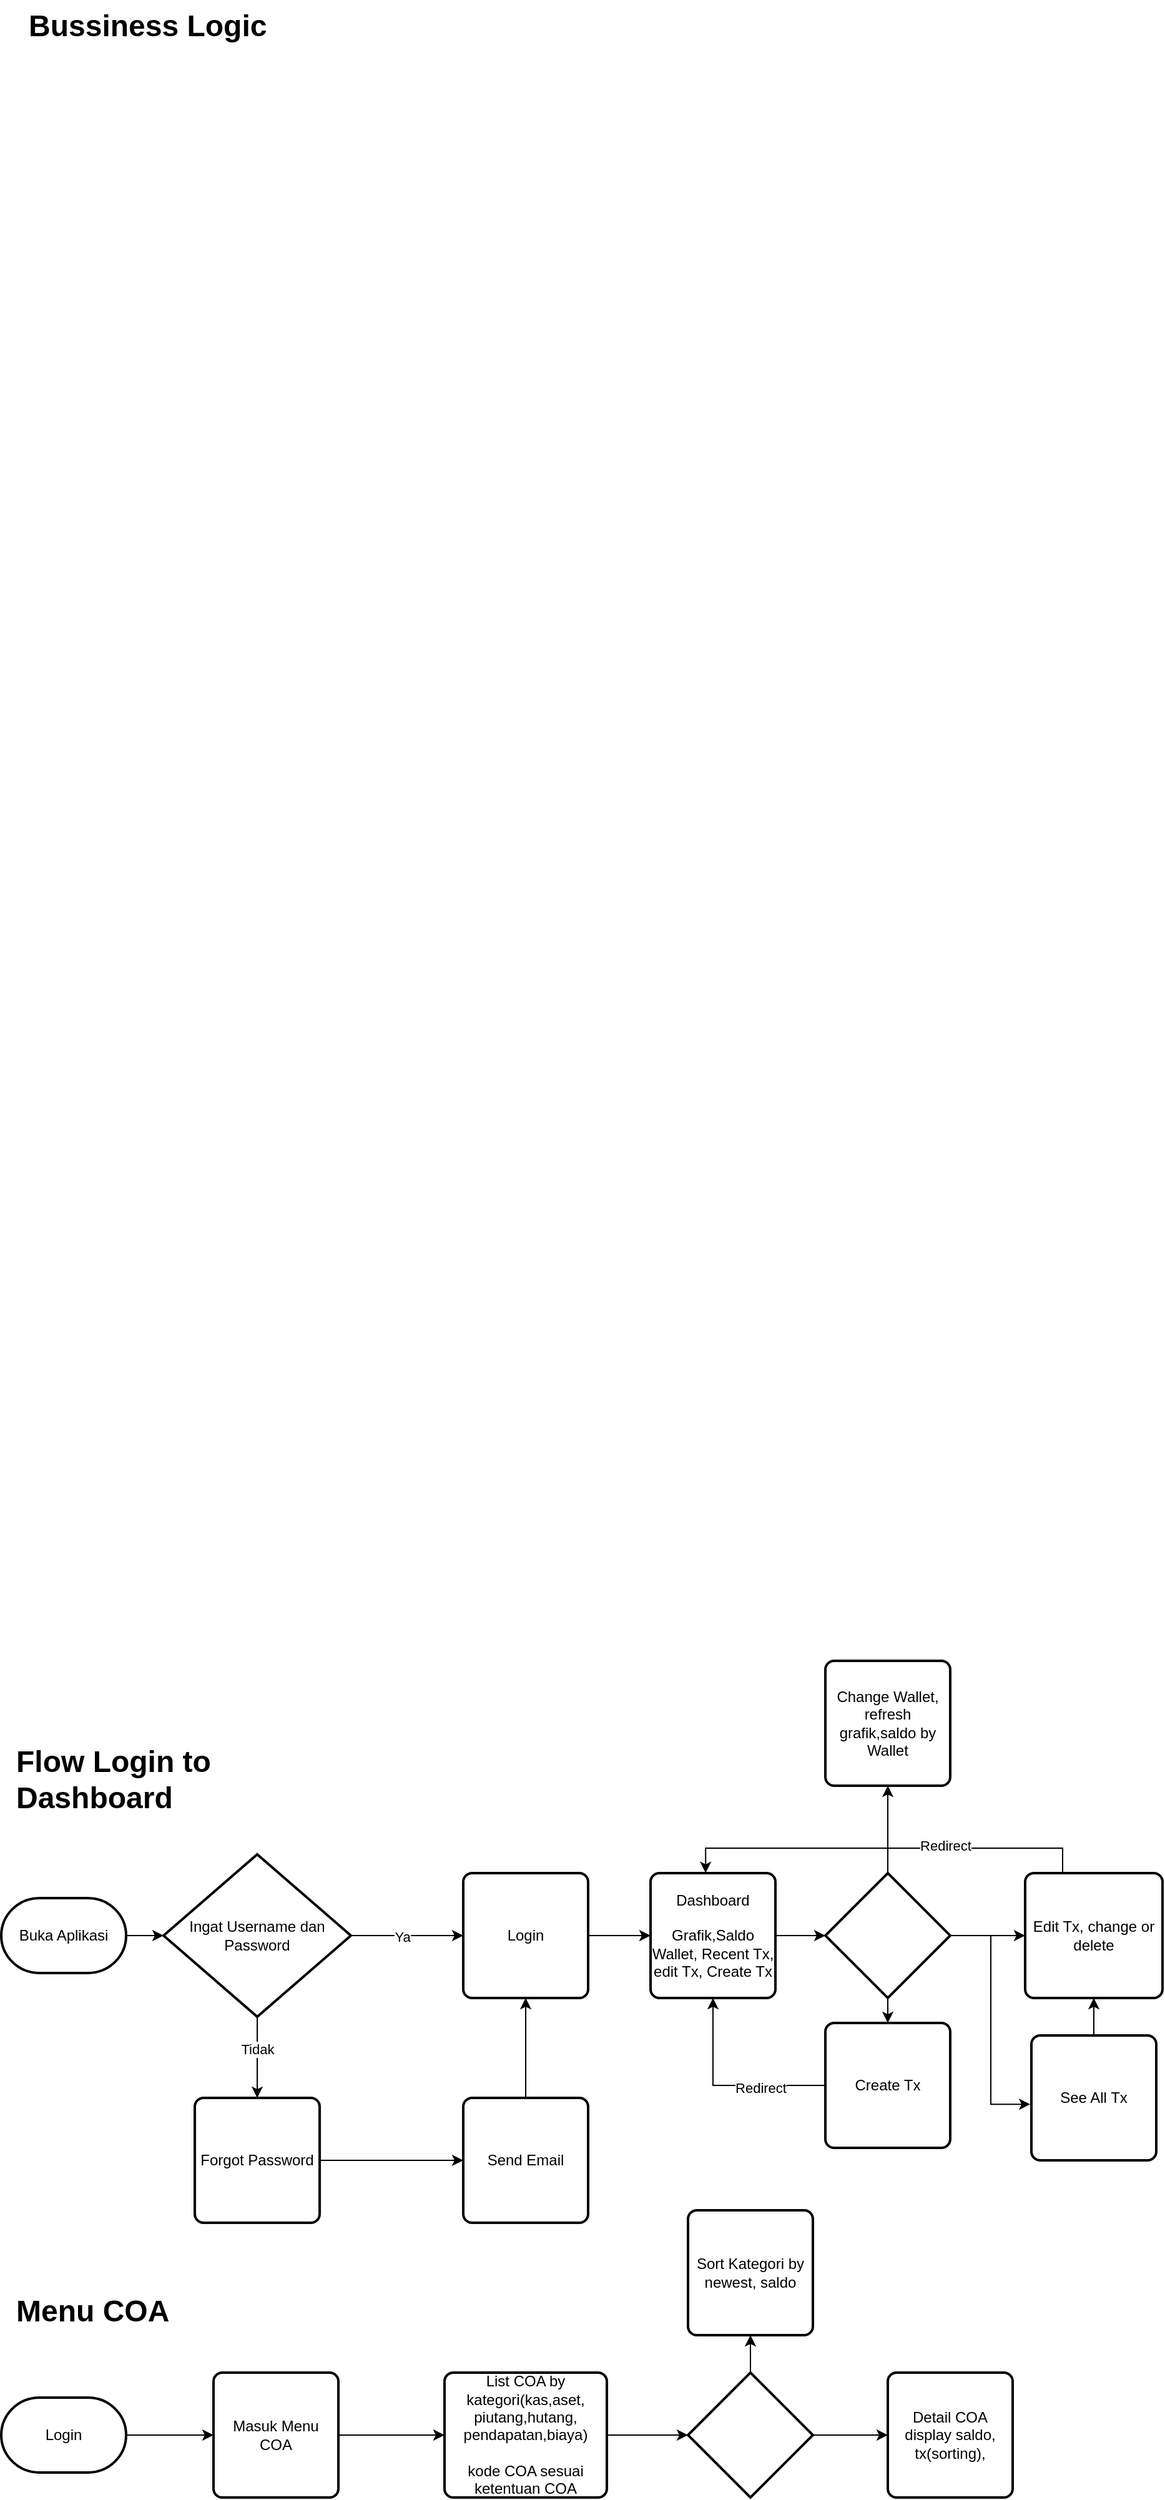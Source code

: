 <mxfile version="24.8.3">
  <diagram name="Page-1" id="gzJAD56kAiwO04HS4EMw">
    <mxGraphModel dx="2143" dy="2303" grid="1" gridSize="10" guides="1" tooltips="1" connect="1" arrows="1" fold="1" page="1" pageScale="1" pageWidth="850" pageHeight="1100" math="0" shadow="0">
      <root>
        <mxCell id="0" />
        <mxCell id="1" parent="0" />
        <mxCell id="K7OqC9K3xR3CRMO9uCll-3" value="" style="edgeStyle=orthogonalEdgeStyle;rounded=0;orthogonalLoop=1;jettySize=auto;html=1;" parent="1" source="K7OqC9K3xR3CRMO9uCll-1" target="K7OqC9K3xR3CRMO9uCll-2" edge="1">
          <mxGeometry relative="1" as="geometry" />
        </mxCell>
        <mxCell id="K7OqC9K3xR3CRMO9uCll-1" value="Buka Aplikasi" style="strokeWidth=2;html=1;shape=mxgraph.flowchart.terminator;whiteSpace=wrap;" parent="1" vertex="1">
          <mxGeometry x="20" y="460" width="100" height="60" as="geometry" />
        </mxCell>
        <mxCell id="K7OqC9K3xR3CRMO9uCll-5" value="" style="edgeStyle=orthogonalEdgeStyle;rounded=0;orthogonalLoop=1;jettySize=auto;html=1;" parent="1" source="K7OqC9K3xR3CRMO9uCll-2" target="K7OqC9K3xR3CRMO9uCll-4" edge="1">
          <mxGeometry relative="1" as="geometry" />
        </mxCell>
        <mxCell id="K7OqC9K3xR3CRMO9uCll-6" value="Ya" style="edgeLabel;html=1;align=center;verticalAlign=middle;resizable=0;points=[];" parent="K7OqC9K3xR3CRMO9uCll-5" vertex="1" connectable="0">
          <mxGeometry x="-0.093" y="-1" relative="1" as="geometry">
            <mxPoint as="offset" />
          </mxGeometry>
        </mxCell>
        <mxCell id="K7OqC9K3xR3CRMO9uCll-13" value="" style="edgeStyle=orthogonalEdgeStyle;rounded=0;orthogonalLoop=1;jettySize=auto;html=1;" parent="1" source="K7OqC9K3xR3CRMO9uCll-2" target="K7OqC9K3xR3CRMO9uCll-7" edge="1">
          <mxGeometry relative="1" as="geometry" />
        </mxCell>
        <mxCell id="K7OqC9K3xR3CRMO9uCll-14" value="Tidak" style="edgeLabel;html=1;align=center;verticalAlign=middle;resizable=0;points=[];" parent="K7OqC9K3xR3CRMO9uCll-13" vertex="1" connectable="0">
          <mxGeometry x="-0.219" relative="1" as="geometry">
            <mxPoint as="offset" />
          </mxGeometry>
        </mxCell>
        <mxCell id="K7OqC9K3xR3CRMO9uCll-2" value="Ingat Username dan Password" style="strokeWidth=2;html=1;shape=mxgraph.flowchart.decision;whiteSpace=wrap;" parent="1" vertex="1">
          <mxGeometry x="150" y="425" width="150" height="130" as="geometry" />
        </mxCell>
        <mxCell id="K7OqC9K3xR3CRMO9uCll-11" value="" style="edgeStyle=orthogonalEdgeStyle;rounded=0;orthogonalLoop=1;jettySize=auto;html=1;" parent="1" source="K7OqC9K3xR3CRMO9uCll-4" target="K7OqC9K3xR3CRMO9uCll-10" edge="1">
          <mxGeometry relative="1" as="geometry" />
        </mxCell>
        <mxCell id="K7OqC9K3xR3CRMO9uCll-4" value="Login" style="rounded=1;whiteSpace=wrap;html=1;absoluteArcSize=1;arcSize=14;strokeWidth=2;" parent="1" vertex="1">
          <mxGeometry x="390" y="440" width="100" height="100" as="geometry" />
        </mxCell>
        <mxCell id="K7OqC9K3xR3CRMO9uCll-15" value="" style="edgeStyle=orthogonalEdgeStyle;rounded=0;orthogonalLoop=1;jettySize=auto;html=1;" parent="1" source="K7OqC9K3xR3CRMO9uCll-7" target="K7OqC9K3xR3CRMO9uCll-12" edge="1">
          <mxGeometry relative="1" as="geometry" />
        </mxCell>
        <mxCell id="K7OqC9K3xR3CRMO9uCll-7" value="Forgot Password" style="rounded=1;whiteSpace=wrap;html=1;absoluteArcSize=1;arcSize=14;strokeWidth=2;" parent="1" vertex="1">
          <mxGeometry x="175" y="620" width="100" height="100" as="geometry" />
        </mxCell>
        <mxCell id="K7OqC9K3xR3CRMO9uCll-18" value="" style="edgeStyle=orthogonalEdgeStyle;rounded=0;orthogonalLoop=1;jettySize=auto;html=1;" parent="1" source="K7OqC9K3xR3CRMO9uCll-10" target="K7OqC9K3xR3CRMO9uCll-17" edge="1">
          <mxGeometry relative="1" as="geometry" />
        </mxCell>
        <mxCell id="K7OqC9K3xR3CRMO9uCll-10" value="Dashboard&lt;div&gt;&lt;br&gt;&lt;/div&gt;&lt;div&gt;Grafik,Saldo Wallet, Recent Tx, edit Tx, Create Tx&lt;/div&gt;" style="rounded=1;whiteSpace=wrap;html=1;absoluteArcSize=1;arcSize=14;strokeWidth=2;" parent="1" vertex="1">
          <mxGeometry x="540" y="440" width="100" height="100" as="geometry" />
        </mxCell>
        <mxCell id="K7OqC9K3xR3CRMO9uCll-16" style="edgeStyle=orthogonalEdgeStyle;rounded=0;orthogonalLoop=1;jettySize=auto;html=1;" parent="1" source="K7OqC9K3xR3CRMO9uCll-12" target="K7OqC9K3xR3CRMO9uCll-4" edge="1">
          <mxGeometry relative="1" as="geometry" />
        </mxCell>
        <mxCell id="K7OqC9K3xR3CRMO9uCll-12" value="Send Email" style="rounded=1;whiteSpace=wrap;html=1;absoluteArcSize=1;arcSize=14;strokeWidth=2;" parent="1" vertex="1">
          <mxGeometry x="390" y="620" width="100" height="100" as="geometry" />
        </mxCell>
        <mxCell id="K7OqC9K3xR3CRMO9uCll-20" value="" style="edgeStyle=orthogonalEdgeStyle;rounded=0;orthogonalLoop=1;jettySize=auto;html=1;" parent="1" source="K7OqC9K3xR3CRMO9uCll-17" target="K7OqC9K3xR3CRMO9uCll-19" edge="1">
          <mxGeometry relative="1" as="geometry" />
        </mxCell>
        <mxCell id="K7OqC9K3xR3CRMO9uCll-22" value="" style="edgeStyle=orthogonalEdgeStyle;rounded=0;orthogonalLoop=1;jettySize=auto;html=1;" parent="1" source="K7OqC9K3xR3CRMO9uCll-17" target="K7OqC9K3xR3CRMO9uCll-21" edge="1">
          <mxGeometry relative="1" as="geometry" />
        </mxCell>
        <mxCell id="K7OqC9K3xR3CRMO9uCll-24" value="" style="edgeStyle=orthogonalEdgeStyle;rounded=0;orthogonalLoop=1;jettySize=auto;html=1;" parent="1" source="K7OqC9K3xR3CRMO9uCll-17" target="K7OqC9K3xR3CRMO9uCll-23" edge="1">
          <mxGeometry relative="1" as="geometry" />
        </mxCell>
        <mxCell id="K7OqC9K3xR3CRMO9uCll-17" value="" style="strokeWidth=2;html=1;shape=mxgraph.flowchart.decision;whiteSpace=wrap;" parent="1" vertex="1">
          <mxGeometry x="680" y="440" width="100" height="100" as="geometry" />
        </mxCell>
        <mxCell id="K7OqC9K3xR3CRMO9uCll-19" value="Change Wallet, refresh grafik,saldo by Wallet" style="rounded=1;whiteSpace=wrap;html=1;absoluteArcSize=1;arcSize=14;strokeWidth=2;" parent="1" vertex="1">
          <mxGeometry x="680" y="270" width="100" height="100" as="geometry" />
        </mxCell>
        <mxCell id="K7OqC9K3xR3CRMO9uCll-21" value="Edit Tx, change or delete" style="rounded=1;whiteSpace=wrap;html=1;absoluteArcSize=1;arcSize=14;strokeWidth=2;" parent="1" vertex="1">
          <mxGeometry x="840" y="440" width="110" height="100" as="geometry" />
        </mxCell>
        <mxCell id="K7OqC9K3xR3CRMO9uCll-25" style="edgeStyle=orthogonalEdgeStyle;rounded=0;orthogonalLoop=1;jettySize=auto;html=1;entryX=0.5;entryY=1;entryDx=0;entryDy=0;" parent="1" source="K7OqC9K3xR3CRMO9uCll-23" target="K7OqC9K3xR3CRMO9uCll-10" edge="1">
          <mxGeometry relative="1" as="geometry" />
        </mxCell>
        <mxCell id="K7OqC9K3xR3CRMO9uCll-28" value="Redirect" style="edgeLabel;html=1;align=center;verticalAlign=middle;resizable=0;points=[];" parent="K7OqC9K3xR3CRMO9uCll-25" vertex="1" connectable="0">
          <mxGeometry x="-0.344" y="2" relative="1" as="geometry">
            <mxPoint as="offset" />
          </mxGeometry>
        </mxCell>
        <mxCell id="K7OqC9K3xR3CRMO9uCll-23" value="Create Tx" style="rounded=1;whiteSpace=wrap;html=1;absoluteArcSize=1;arcSize=14;strokeWidth=2;" parent="1" vertex="1">
          <mxGeometry x="680" y="560" width="100" height="100" as="geometry" />
        </mxCell>
        <mxCell id="K7OqC9K3xR3CRMO9uCll-26" style="edgeStyle=orthogonalEdgeStyle;rounded=0;orthogonalLoop=1;jettySize=auto;html=1;entryX=0.441;entryY=-0.001;entryDx=0;entryDy=0;entryPerimeter=0;" parent="1" source="K7OqC9K3xR3CRMO9uCll-21" target="K7OqC9K3xR3CRMO9uCll-10" edge="1">
          <mxGeometry relative="1" as="geometry">
            <Array as="points">
              <mxPoint x="870" y="420" />
              <mxPoint x="584" y="420" />
            </Array>
          </mxGeometry>
        </mxCell>
        <mxCell id="K7OqC9K3xR3CRMO9uCll-27" value="Redirect" style="edgeLabel;html=1;align=center;verticalAlign=middle;resizable=0;points=[];" parent="K7OqC9K3xR3CRMO9uCll-26" vertex="1" connectable="0">
          <mxGeometry x="-0.298" y="-2" relative="1" as="geometry">
            <mxPoint as="offset" />
          </mxGeometry>
        </mxCell>
        <mxCell id="K7OqC9K3xR3CRMO9uCll-31" style="edgeStyle=orthogonalEdgeStyle;rounded=0;orthogonalLoop=1;jettySize=auto;html=1;" parent="1" source="K7OqC9K3xR3CRMO9uCll-29" target="K7OqC9K3xR3CRMO9uCll-21" edge="1">
          <mxGeometry relative="1" as="geometry" />
        </mxCell>
        <mxCell id="K7OqC9K3xR3CRMO9uCll-29" value="See All Tx" style="rounded=1;whiteSpace=wrap;html=1;absoluteArcSize=1;arcSize=14;strokeWidth=2;" parent="1" vertex="1">
          <mxGeometry x="845" y="570" width="100" height="100" as="geometry" />
        </mxCell>
        <mxCell id="K7OqC9K3xR3CRMO9uCll-30" style="edgeStyle=orthogonalEdgeStyle;rounded=0;orthogonalLoop=1;jettySize=auto;html=1;entryX=-0.009;entryY=0.551;entryDx=0;entryDy=0;entryPerimeter=0;" parent="1" source="K7OqC9K3xR3CRMO9uCll-17" target="K7OqC9K3xR3CRMO9uCll-29" edge="1">
          <mxGeometry relative="1" as="geometry" />
        </mxCell>
        <mxCell id="K7OqC9K3xR3CRMO9uCll-32" value="&lt;h1 style=&quot;margin-top: 0px;&quot;&gt;Flow Login to Dashboard&lt;/h1&gt;" style="text;html=1;whiteSpace=wrap;overflow=hidden;rounded=0;" parent="1" vertex="1">
          <mxGeometry x="30" y="330" width="180" height="60" as="geometry" />
        </mxCell>
        <mxCell id="K7OqC9K3xR3CRMO9uCll-33" value="&lt;h1 style=&quot;margin-top: 0px;&quot;&gt;Menu COA&lt;/h1&gt;" style="text;html=1;whiteSpace=wrap;overflow=hidden;rounded=0;" parent="1" vertex="1">
          <mxGeometry x="30" y="770" width="130" height="40" as="geometry" />
        </mxCell>
        <mxCell id="K7OqC9K3xR3CRMO9uCll-36" value="" style="edgeStyle=orthogonalEdgeStyle;rounded=0;orthogonalLoop=1;jettySize=auto;html=1;" parent="1" source="K7OqC9K3xR3CRMO9uCll-34" target="K7OqC9K3xR3CRMO9uCll-35" edge="1">
          <mxGeometry relative="1" as="geometry" />
        </mxCell>
        <mxCell id="K7OqC9K3xR3CRMO9uCll-34" value="Login" style="strokeWidth=2;html=1;shape=mxgraph.flowchart.terminator;whiteSpace=wrap;" parent="1" vertex="1">
          <mxGeometry x="20" y="860" width="100" height="60" as="geometry" />
        </mxCell>
        <mxCell id="K7OqC9K3xR3CRMO9uCll-38" value="" style="edgeStyle=orthogonalEdgeStyle;rounded=0;orthogonalLoop=1;jettySize=auto;html=1;" parent="1" source="K7OqC9K3xR3CRMO9uCll-35" target="K7OqC9K3xR3CRMO9uCll-37" edge="1">
          <mxGeometry relative="1" as="geometry" />
        </mxCell>
        <mxCell id="K7OqC9K3xR3CRMO9uCll-35" value="Masuk Menu COA" style="rounded=1;whiteSpace=wrap;html=1;absoluteArcSize=1;arcSize=14;strokeWidth=2;" parent="1" vertex="1">
          <mxGeometry x="190" y="840" width="100" height="100" as="geometry" />
        </mxCell>
        <mxCell id="K7OqC9K3xR3CRMO9uCll-40" value="" style="edgeStyle=orthogonalEdgeStyle;rounded=0;orthogonalLoop=1;jettySize=auto;html=1;" parent="1" source="K7OqC9K3xR3CRMO9uCll-37" target="K7OqC9K3xR3CRMO9uCll-39" edge="1">
          <mxGeometry relative="1" as="geometry" />
        </mxCell>
        <mxCell id="K7OqC9K3xR3CRMO9uCll-37" value="List COA by kategori(kas,aset,&lt;div&gt;piutang,hutang,&lt;/div&gt;&lt;div&gt;pendapatan,biaya)&lt;/div&gt;&lt;div&gt;&lt;br&gt;&lt;/div&gt;&lt;div&gt;kode COA sesuai ketentuan COA&lt;/div&gt;" style="rounded=1;whiteSpace=wrap;html=1;absoluteArcSize=1;arcSize=14;strokeWidth=2;" parent="1" vertex="1">
          <mxGeometry x="375" y="840" width="130" height="100" as="geometry" />
        </mxCell>
        <mxCell id="K7OqC9K3xR3CRMO9uCll-43" value="" style="edgeStyle=orthogonalEdgeStyle;rounded=0;orthogonalLoop=1;jettySize=auto;html=1;" parent="1" source="K7OqC9K3xR3CRMO9uCll-39" target="K7OqC9K3xR3CRMO9uCll-42" edge="1">
          <mxGeometry relative="1" as="geometry" />
        </mxCell>
        <mxCell id="K7OqC9K3xR3CRMO9uCll-44" value="" style="edgeStyle=orthogonalEdgeStyle;rounded=0;orthogonalLoop=1;jettySize=auto;html=1;" parent="1" source="K7OqC9K3xR3CRMO9uCll-39" target="K7OqC9K3xR3CRMO9uCll-41" edge="1">
          <mxGeometry relative="1" as="geometry" />
        </mxCell>
        <mxCell id="K7OqC9K3xR3CRMO9uCll-39" value="" style="strokeWidth=2;html=1;shape=mxgraph.flowchart.decision;whiteSpace=wrap;" parent="1" vertex="1">
          <mxGeometry x="570" y="840" width="100" height="100" as="geometry" />
        </mxCell>
        <mxCell id="K7OqC9K3xR3CRMO9uCll-41" value="Sort Kategori by newest, saldo" style="rounded=1;whiteSpace=wrap;html=1;absoluteArcSize=1;arcSize=14;strokeWidth=2;" parent="1" vertex="1">
          <mxGeometry x="570" y="710" width="100" height="100" as="geometry" />
        </mxCell>
        <mxCell id="K7OqC9K3xR3CRMO9uCll-42" value="Detail COA display saldo, tx(sorting)," style="rounded=1;whiteSpace=wrap;html=1;absoluteArcSize=1;arcSize=14;strokeWidth=2;" parent="1" vertex="1">
          <mxGeometry x="730" y="840" width="100" height="100" as="geometry" />
        </mxCell>
        <mxCell id="uEKBvtL8-KzgRguqQeND-1" value="&lt;h1 style=&quot;margin-top: 0px;&quot;&gt;Bussiness Logic&lt;/h1&gt;" style="text;html=1;whiteSpace=wrap;overflow=hidden;rounded=0;" vertex="1" parent="1">
          <mxGeometry x="40" y="-1060" width="210" height="40" as="geometry" />
        </mxCell>
      </root>
    </mxGraphModel>
  </diagram>
</mxfile>
